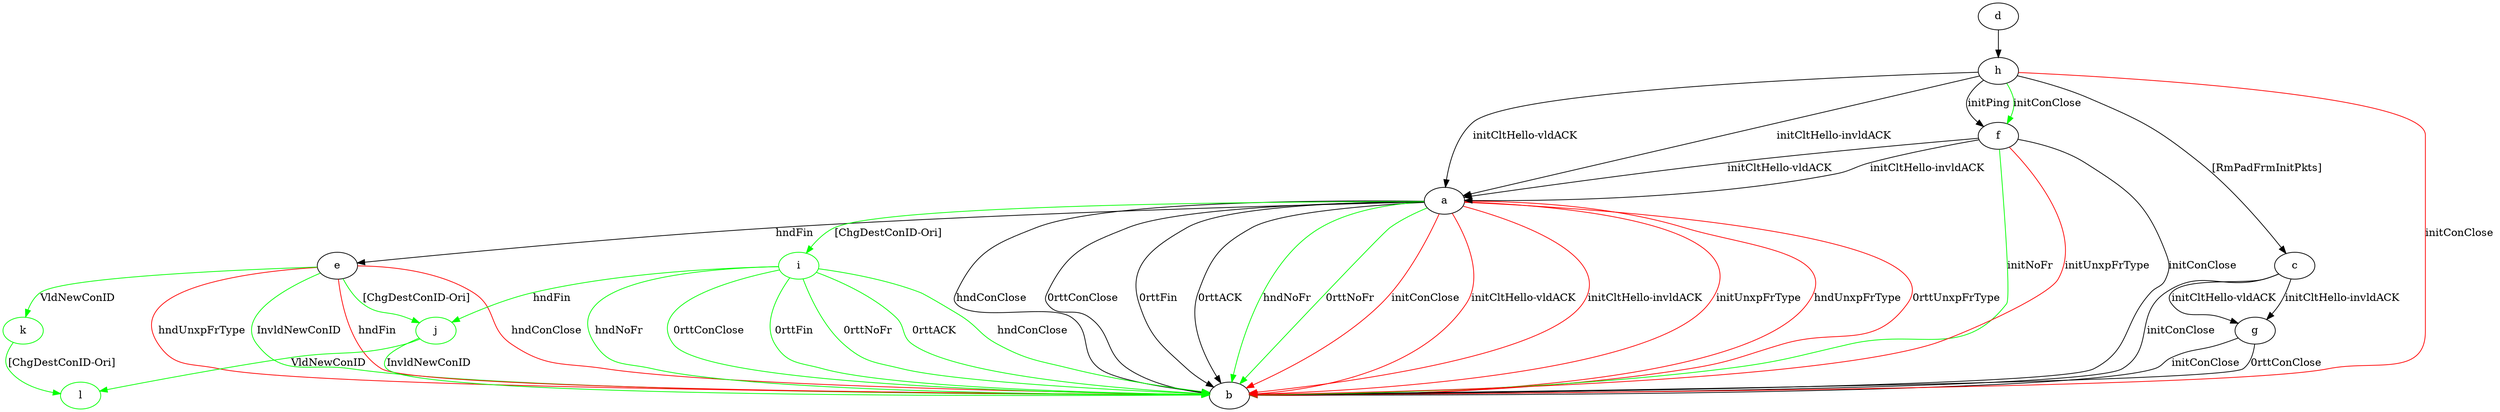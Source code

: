 digraph "" {
	a -> b	[key=0,
		label="hndConClose "];
	a -> b	[key=1,
		label="0rttConClose "];
	a -> b	[key=2,
		label="0rttFin "];
	a -> b	[key=3,
		label="0rttACK "];
	a -> b	[key=4,
		color=green,
		label="hndNoFr "];
	a -> b	[key=5,
		color=green,
		label="0rttNoFr "];
	a -> b	[key=6,
		color=red,
		label="initConClose "];
	a -> b	[key=7,
		color=red,
		label="initCltHello-vldACK "];
	a -> b	[key=8,
		color=red,
		label="initCltHello-invldACK "];
	a -> b	[key=9,
		color=red,
		label="initUnxpFrType "];
	a -> b	[key=10,
		color=red,
		label="hndUnxpFrType "];
	a -> b	[key=11,
		color=red,
		label="0rttUnxpFrType "];
	a -> e	[key=0,
		label="hndFin "];
	i	[color=green];
	a -> i	[key=0,
		color=green,
		label="[ChgDestConID-Ori] "];
	c -> b	[key=0,
		label="initConClose "];
	c -> g	[key=0,
		label="initCltHello-vldACK "];
	c -> g	[key=1,
		label="initCltHello-invldACK "];
	d -> h	[key=0];
	e -> b	[key=0,
		color=green,
		label="InvldNewConID "];
	e -> b	[key=1,
		color=red,
		label="hndFin "];
	e -> b	[key=2,
		color=red,
		label="hndConClose "];
	e -> b	[key=3,
		color=red,
		label="hndUnxpFrType "];
	j	[color=green];
	e -> j	[key=0,
		color=green,
		label="[ChgDestConID-Ori] "];
	k	[color=green];
	e -> k	[key=0,
		color=green,
		label="VldNewConID "];
	f -> a	[key=0,
		label="initCltHello-vldACK "];
	f -> a	[key=1,
		label="initCltHello-invldACK "];
	f -> b	[key=0,
		label="initConClose "];
	f -> b	[key=1,
		color=green,
		label="initNoFr "];
	f -> b	[key=2,
		color=red,
		label="initUnxpFrType "];
	g -> b	[key=0,
		label="initConClose "];
	g -> b	[key=1,
		label="0rttConClose "];
	h -> a	[key=0,
		label="initCltHello-vldACK "];
	h -> a	[key=1,
		label="initCltHello-invldACK "];
	h -> b	[key=0,
		color=red,
		label="initConClose "];
	h -> c	[key=0,
		label="[RmPadFrmInitPkts] "];
	h -> f	[key=0,
		label="initPing "];
	h -> f	[key=1,
		color=green,
		label="initConClose "];
	i -> b	[key=0,
		color=green,
		label="hndConClose "];
	i -> b	[key=1,
		color=green,
		label="hndNoFr "];
	i -> b	[key=2,
		color=green,
		label="0rttConClose "];
	i -> b	[key=3,
		color=green,
		label="0rttFin "];
	i -> b	[key=4,
		color=green,
		label="0rttNoFr "];
	i -> b	[key=5,
		color=green,
		label="0rttACK "];
	i -> j	[key=0,
		color=green,
		label="hndFin "];
	j -> b	[key=0,
		color=green,
		label="InvldNewConID "];
	l	[color=green];
	j -> l	[key=0,
		color=green,
		label="VldNewConID "];
	k -> l	[key=0,
		color=green,
		label="[ChgDestConID-Ori] "];
}
